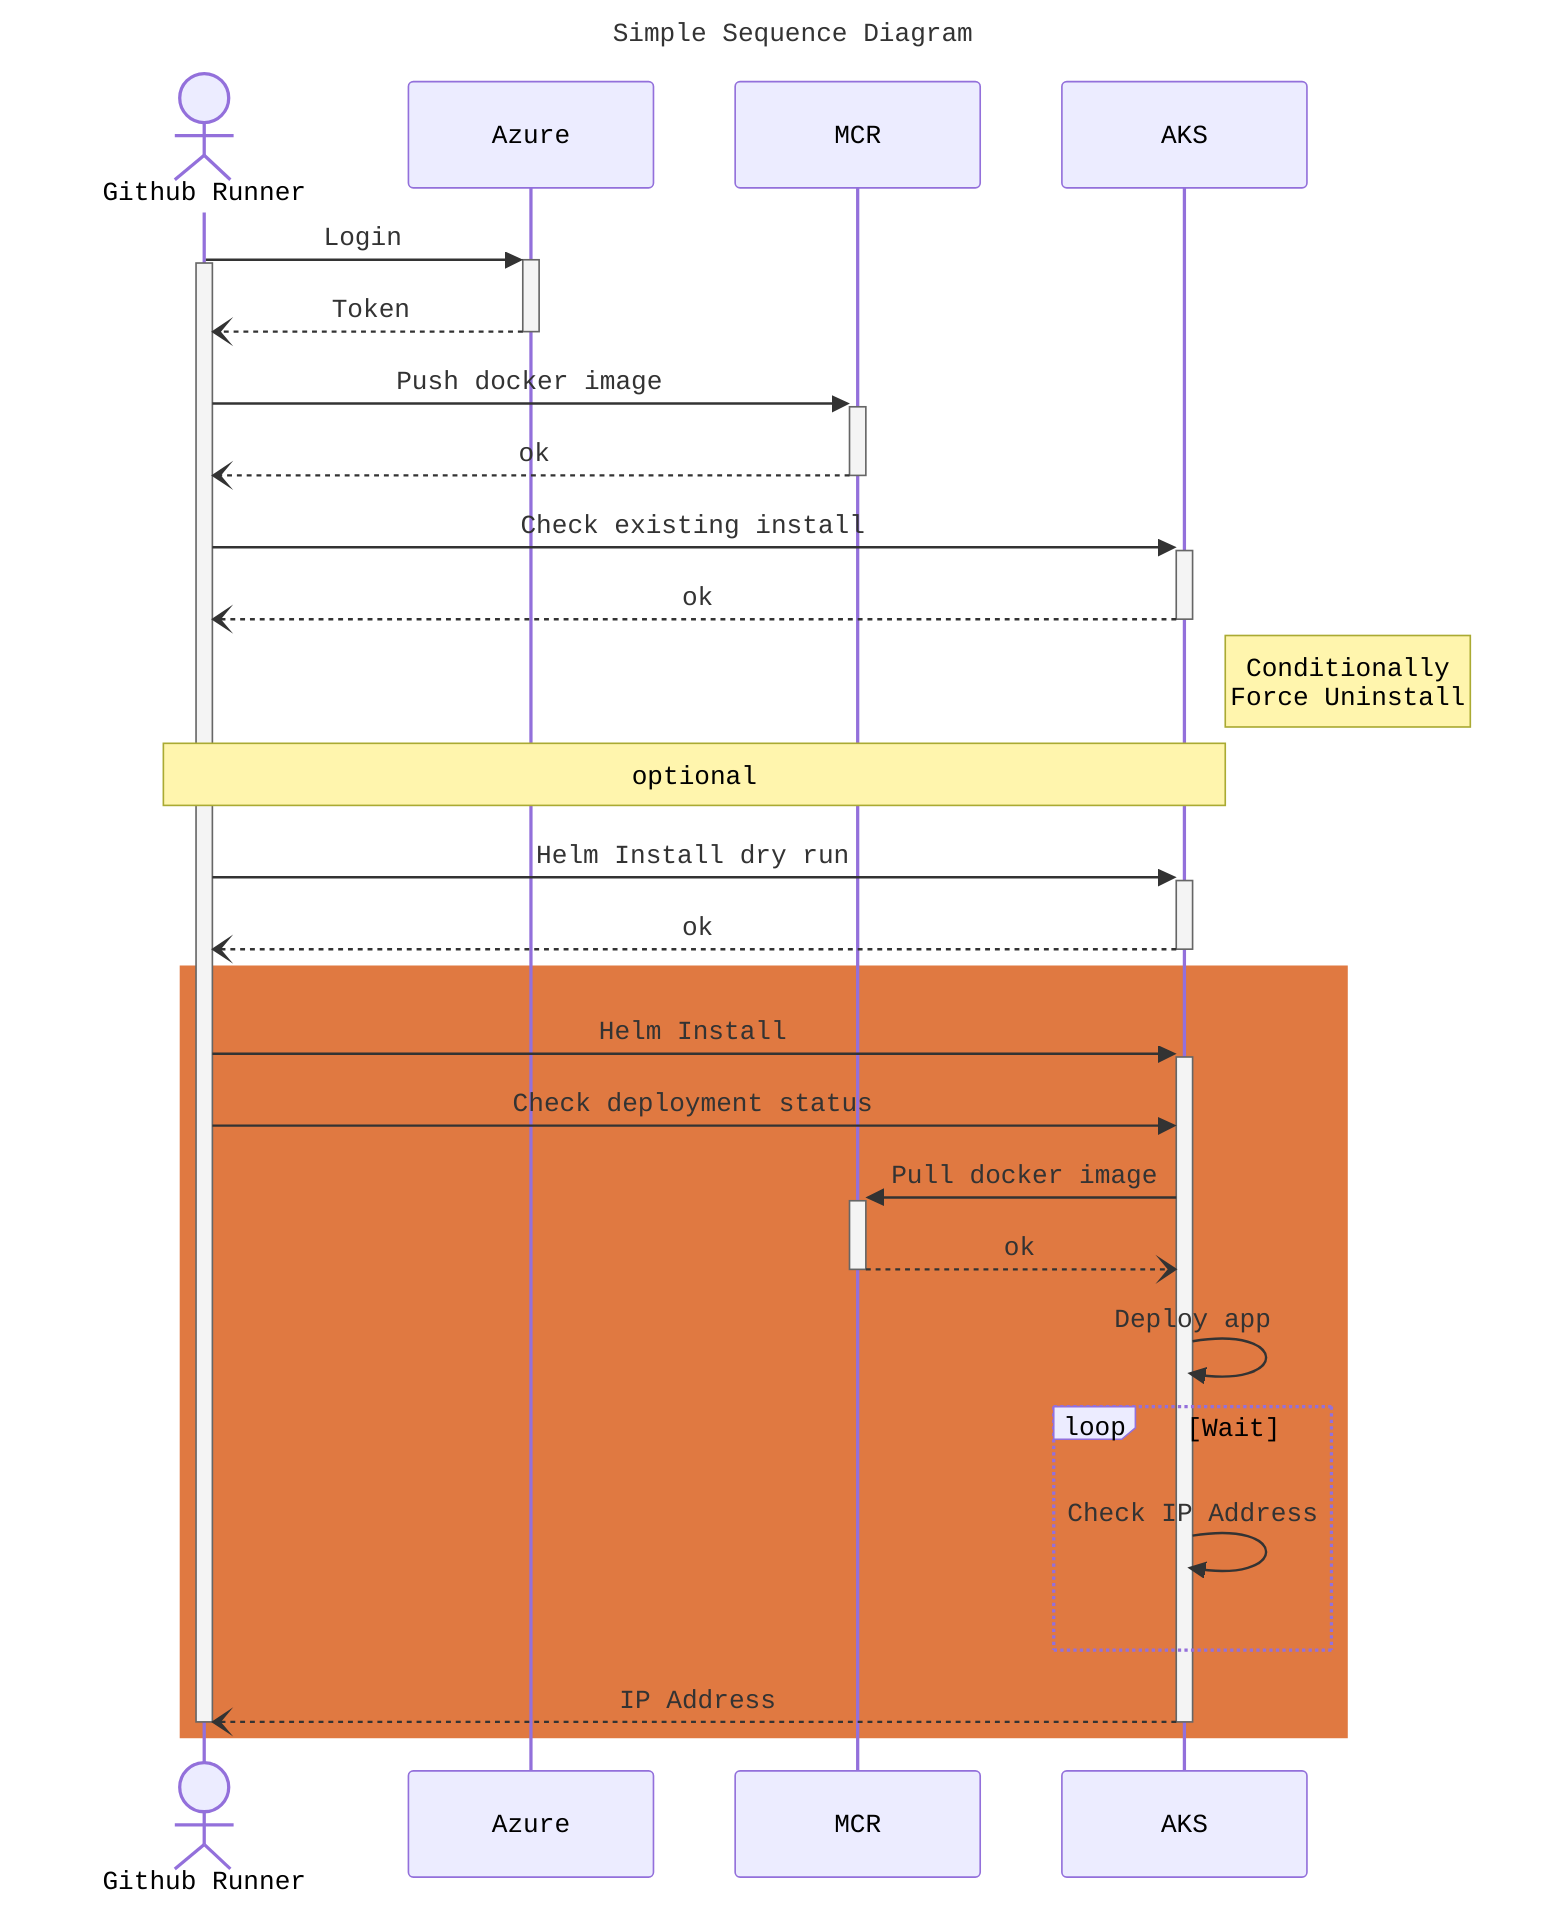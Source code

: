 ---
title: Simple Sequence Diagram
---
%%{init: {"theme": "light", "themeVariables": {"fontFamily": "Monospace"}}}%%
sequenceDiagram
    actor Github Runner
    participant Azure
    participant MCR
    participant AKS
    Github Runner->>+Azure:Login
    activate Github Runner
    Azure--)-Github Runner:Token
    Github Runner->>+MCR:Push docker image
    MCR--)-Github Runner:ok
    Github Runner->>+AKS:Check existing install
    AKS--)-Github Runner:ok
    Note right of AKS: Conditionally<br/>Force Uninstall
    Note over Github Runner, AKS: optional
    Github Runner->>+AKS:Helm Install dry run
    AKS--)-Github Runner:ok
    rect rgb(224, 121, 65)
        Github Runner->>+AKS:Helm Install
        Github Runner->>AKS:Check deployment status
        AKS->>+MCR:Pull docker image
        MCR--)-AKS:ok
        AKS->>AKS:Deploy app
        loop Wait
            AKS->>AKS:Check IP Address
        end
        AKS--)-Github Runner:IP Address
        deactivate Github Runner
    end